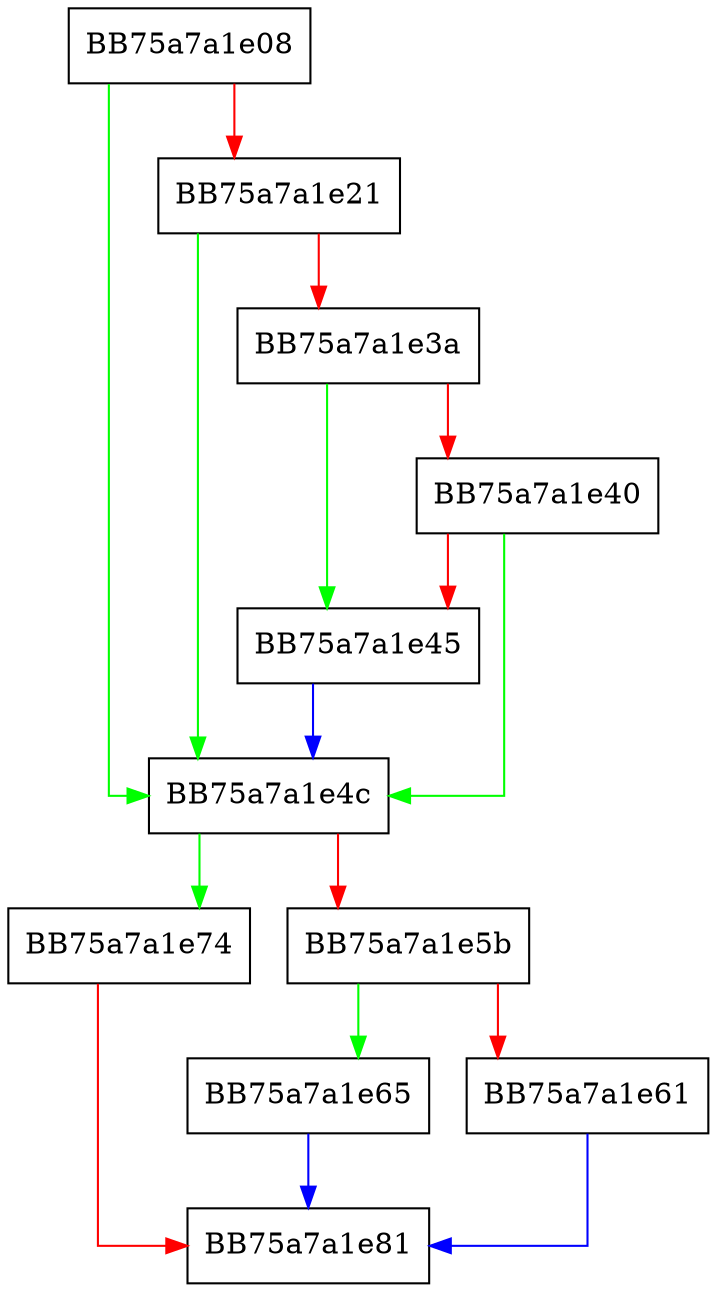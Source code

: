 digraph process_string_specifier {
  node [shape="box"];
  graph [splines=ortho];
  BB75a7a1e08 -> BB75a7a1e4c [color="green"];
  BB75a7a1e08 -> BB75a7a1e21 [color="red"];
  BB75a7a1e21 -> BB75a7a1e4c [color="green"];
  BB75a7a1e21 -> BB75a7a1e3a [color="red"];
  BB75a7a1e3a -> BB75a7a1e45 [color="green"];
  BB75a7a1e3a -> BB75a7a1e40 [color="red"];
  BB75a7a1e40 -> BB75a7a1e4c [color="green"];
  BB75a7a1e40 -> BB75a7a1e45 [color="red"];
  BB75a7a1e45 -> BB75a7a1e4c [color="blue"];
  BB75a7a1e4c -> BB75a7a1e74 [color="green"];
  BB75a7a1e4c -> BB75a7a1e5b [color="red"];
  BB75a7a1e5b -> BB75a7a1e65 [color="green"];
  BB75a7a1e5b -> BB75a7a1e61 [color="red"];
  BB75a7a1e61 -> BB75a7a1e81 [color="blue"];
  BB75a7a1e65 -> BB75a7a1e81 [color="blue"];
  BB75a7a1e74 -> BB75a7a1e81 [color="red"];
}